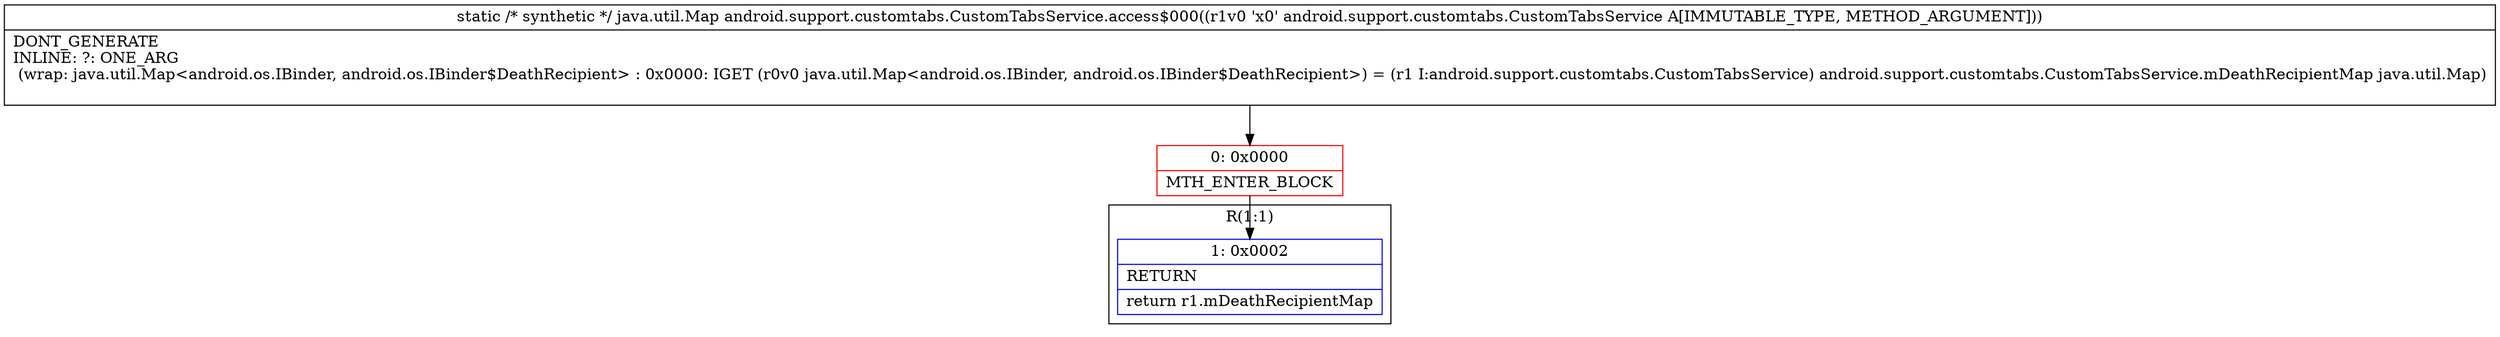 digraph "CFG forandroid.support.customtabs.CustomTabsService.access$000(Landroid\/support\/customtabs\/CustomTabsService;)Ljava\/util\/Map;" {
subgraph cluster_Region_577455030 {
label = "R(1:1)";
node [shape=record,color=blue];
Node_1 [shape=record,label="{1\:\ 0x0002|RETURN\l|return r1.mDeathRecipientMap\l}"];
}
Node_0 [shape=record,color=red,label="{0\:\ 0x0000|MTH_ENTER_BLOCK\l}"];
MethodNode[shape=record,label="{static \/* synthetic *\/ java.util.Map android.support.customtabs.CustomTabsService.access$000((r1v0 'x0' android.support.customtabs.CustomTabsService A[IMMUTABLE_TYPE, METHOD_ARGUMENT]))  | DONT_GENERATE\lINLINE: ?: ONE_ARG  \l  (wrap: java.util.Map\<android.os.IBinder, android.os.IBinder$DeathRecipient\> : 0x0000: IGET  (r0v0 java.util.Map\<android.os.IBinder, android.os.IBinder$DeathRecipient\>) = (r1 I:android.support.customtabs.CustomTabsService) android.support.customtabs.CustomTabsService.mDeathRecipientMap java.util.Map)\l\l}"];
MethodNode -> Node_0;
Node_0 -> Node_1;
}

